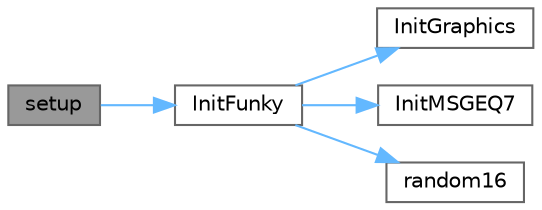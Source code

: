 digraph "setup"
{
 // INTERACTIVE_SVG=YES
 // LATEX_PDF_SIZE
  bgcolor="transparent";
  edge [fontname=Helvetica,fontsize=10,labelfontname=Helvetica,labelfontsize=10];
  node [fontname=Helvetica,fontsize=10,shape=box,height=0.2,width=0.4];
  rankdir="LR";
  Node1 [id="Node000001",label="setup",height=0.2,width=0.4,color="gray40", fillcolor="grey60", style="filled", fontcolor="black",tooltip=" "];
  Node1 -> Node2 [id="edge1_Node000001_Node000002",color="steelblue1",style="solid",tooltip=" "];
  Node2 [id="Node000002",label="InitFunky",height=0.2,width=0.4,color="grey40", fillcolor="white", style="filled",URL="$d6/d43/funky_8cpp_a1d500fad1ef12d8c55fa49494aa6ec6f.html#a1d500fad1ef12d8c55fa49494aa6ec6f",tooltip=" "];
  Node2 -> Node3 [id="edge2_Node000002_Node000003",color="steelblue1",style="solid",tooltip=" "];
  Node3 [id="Node000003",label="InitGraphics",height=0.2,width=0.4,color="grey40", fillcolor="white", style="filled",URL="$de/da1/gfx_8cpp_a3ce843b7d70e0983d33956f812fc1ea1.html#a3ce843b7d70e0983d33956f812fc1ea1",tooltip=" "];
  Node2 -> Node4 [id="edge3_Node000002_Node000004",color="steelblue1",style="solid",tooltip=" "];
  Node4 [id="Node000004",label="InitMSGEQ7",height=0.2,width=0.4,color="grey40", fillcolor="white", style="filled",URL="$d6/d43/funky_8cpp_a2ae744ca33ba576e9bd30cfa6f307193.html#a2ae744ca33ba576e9bd30cfa6f307193",tooltip=" "];
  Node2 -> Node5 [id="edge4_Node000002_Node000005",color="steelblue1",style="solid",tooltip=" "];
  Node5 [id="Node000005",label="random16",height=0.2,width=0.4,color="grey40", fillcolor="white", style="filled",URL="$d2/d0d/group___random_ga17034d936ef716efe820e11c1df043b0.html#ga17034d936ef716efe820e11c1df043b0",tooltip="Generate a 16-bit random number."];
}
